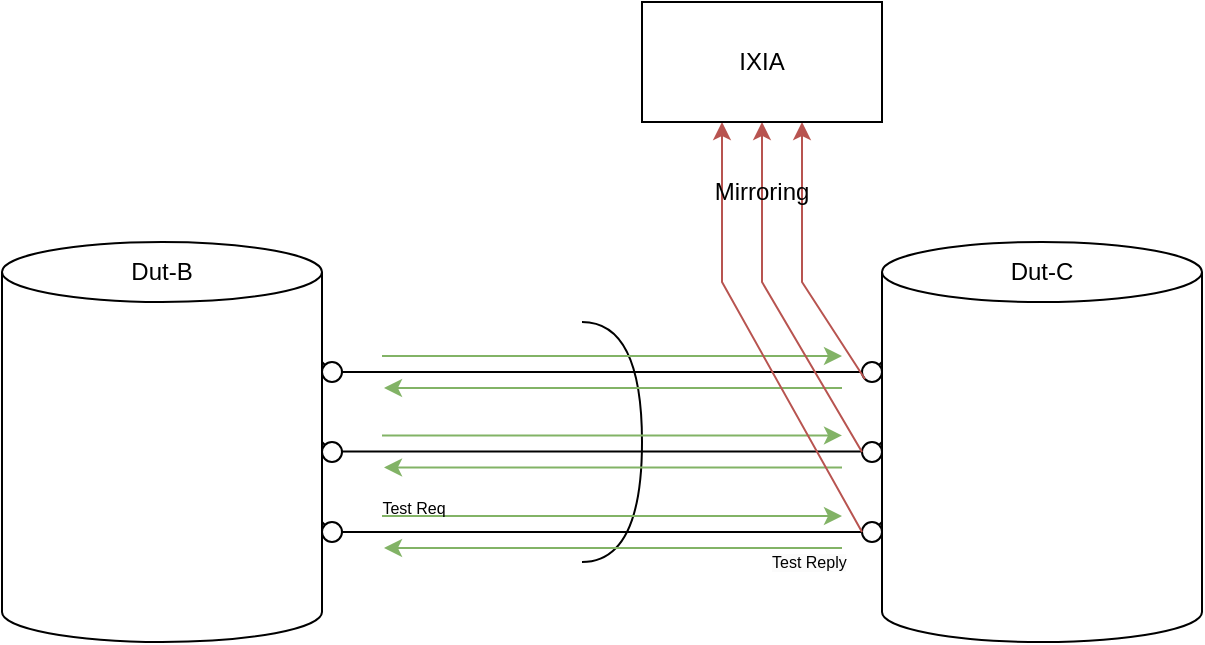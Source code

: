 <mxfile version="26.0.2">
  <diagram name="Page-1" id="tctH0HEX54gWm2UnL83J">
    <mxGraphModel dx="685" dy="434" grid="1" gridSize="10" guides="1" tooltips="1" connect="1" arrows="1" fold="1" page="1" pageScale="1" pageWidth="850" pageHeight="1100" math="0" shadow="0">
      <root>
        <mxCell id="0" />
        <mxCell id="1" parent="0" />
        <mxCell id="A66OA4wSnj8svBYIneyi-4" value="" style="endArrow=none;html=1;rounded=0;" edge="1" parent="1" source="A66OA4wSnj8svBYIneyi-28">
          <mxGeometry width="50" height="50" relative="1" as="geometry">
            <mxPoint x="280" y="280" as="sourcePoint" />
            <mxPoint x="560" y="280" as="targetPoint" />
          </mxGeometry>
        </mxCell>
        <mxCell id="A66OA4wSnj8svBYIneyi-7" value="" style="endArrow=none;html=1;rounded=0;" edge="1" parent="1" source="A66OA4wSnj8svBYIneyi-27">
          <mxGeometry width="50" height="50" relative="1" as="geometry">
            <mxPoint x="280" y="320" as="sourcePoint" />
            <mxPoint x="560" y="320" as="targetPoint" />
          </mxGeometry>
        </mxCell>
        <mxCell id="A66OA4wSnj8svBYIneyi-8" value="" style="endArrow=none;html=1;rounded=0;" edge="1" parent="1" source="A66OA4wSnj8svBYIneyi-26">
          <mxGeometry width="50" height="50" relative="1" as="geometry">
            <mxPoint x="280" y="360" as="sourcePoint" />
            <mxPoint x="560" y="360" as="targetPoint" />
          </mxGeometry>
        </mxCell>
        <mxCell id="A66OA4wSnj8svBYIneyi-11" value="" style="shape=requiredInterface;html=1;verticalLabelPosition=bottom;sketch=0;" vertex="1" parent="1">
          <mxGeometry x="410" y="260" width="30" height="120" as="geometry" />
        </mxCell>
        <mxCell id="A66OA4wSnj8svBYIneyi-28" value="" style="ellipse;whiteSpace=wrap;html=1;aspect=fixed;" vertex="1" parent="1">
          <mxGeometry x="550" y="280" width="10" height="10" as="geometry" />
        </mxCell>
        <mxCell id="A66OA4wSnj8svBYIneyi-27" value="" style="ellipse;whiteSpace=wrap;html=1;aspect=fixed;" vertex="1" parent="1">
          <mxGeometry x="550" y="320" width="10" height="10" as="geometry" />
        </mxCell>
        <mxCell id="A66OA4wSnj8svBYIneyi-26" value="" style="ellipse;whiteSpace=wrap;html=1;aspect=fixed;" vertex="1" parent="1">
          <mxGeometry x="550" y="360" width="10" height="10" as="geometry" />
        </mxCell>
        <mxCell id="A66OA4wSnj8svBYIneyi-35" value="" style="endArrow=none;html=1;rounded=0;" edge="1" parent="1" target="A66OA4wSnj8svBYIneyi-25">
          <mxGeometry width="50" height="50" relative="1" as="geometry">
            <mxPoint x="280" y="280" as="sourcePoint" />
            <mxPoint x="550" y="285" as="targetPoint" />
          </mxGeometry>
        </mxCell>
        <mxCell id="A66OA4wSnj8svBYIneyi-25" value="" style="ellipse;whiteSpace=wrap;html=1;aspect=fixed;" vertex="1" parent="1">
          <mxGeometry x="280" y="280" width="10" height="10" as="geometry" />
        </mxCell>
        <mxCell id="A66OA4wSnj8svBYIneyi-37" value="" style="endArrow=none;html=1;rounded=0;" edge="1" parent="1" target="A66OA4wSnj8svBYIneyi-36">
          <mxGeometry width="50" height="50" relative="1" as="geometry">
            <mxPoint x="280" y="320" as="sourcePoint" />
            <mxPoint x="550" y="325" as="targetPoint" />
          </mxGeometry>
        </mxCell>
        <mxCell id="A66OA4wSnj8svBYIneyi-36" value="" style="ellipse;whiteSpace=wrap;html=1;aspect=fixed;" vertex="1" parent="1">
          <mxGeometry x="280" y="320" width="10" height="10" as="geometry" />
        </mxCell>
        <mxCell id="A66OA4wSnj8svBYIneyi-38" value="" style="endArrow=none;html=1;rounded=0;" edge="1" parent="1" target="A66OA4wSnj8svBYIneyi-16">
          <mxGeometry width="50" height="50" relative="1" as="geometry">
            <mxPoint x="280" y="360" as="sourcePoint" />
            <mxPoint x="550" y="365" as="targetPoint" />
          </mxGeometry>
        </mxCell>
        <mxCell id="A66OA4wSnj8svBYIneyi-16" value="" style="ellipse;whiteSpace=wrap;html=1;aspect=fixed;" vertex="1" parent="1">
          <mxGeometry x="280" y="360" width="10" height="10" as="geometry" />
        </mxCell>
        <mxCell id="A66OA4wSnj8svBYIneyi-39" value="" style="endArrow=classic;html=1;rounded=0;fillColor=#d5e8d4;strokeColor=#82b366;" edge="1" parent="1">
          <mxGeometry width="50" height="50" relative="1" as="geometry">
            <mxPoint x="310" y="277" as="sourcePoint" />
            <mxPoint x="540" y="277" as="targetPoint" />
          </mxGeometry>
        </mxCell>
        <mxCell id="A66OA4wSnj8svBYIneyi-42" value="" style="endArrow=classic;html=1;rounded=0;fillColor=#d5e8d4;strokeColor=#82b366;" edge="1" parent="1">
          <mxGeometry width="50" height="50" relative="1" as="geometry">
            <mxPoint x="540" y="293" as="sourcePoint" />
            <mxPoint x="311" y="293" as="targetPoint" />
          </mxGeometry>
        </mxCell>
        <mxCell id="A66OA4wSnj8svBYIneyi-45" value="" style="endArrow=none;html=1;rounded=0;exitX=1;exitY=0.5;exitDx=0;exitDy=0;entryX=0;entryY=0.5;entryDx=0;entryDy=0;" edge="1" parent="1" source="A66OA4wSnj8svBYIneyi-25" target="A66OA4wSnj8svBYIneyi-28">
          <mxGeometry width="50" height="50" relative="1" as="geometry">
            <mxPoint x="400" y="420" as="sourcePoint" />
            <mxPoint x="570" y="500" as="targetPoint" />
          </mxGeometry>
        </mxCell>
        <mxCell id="A66OA4wSnj8svBYIneyi-49" value="" style="endArrow=classic;html=1;rounded=0;fillColor=#d5e8d4;strokeColor=#82b366;" edge="1" parent="1">
          <mxGeometry width="50" height="50" relative="1" as="geometry">
            <mxPoint x="310" y="316.71" as="sourcePoint" />
            <mxPoint x="540" y="316.71" as="targetPoint" />
          </mxGeometry>
        </mxCell>
        <mxCell id="A66OA4wSnj8svBYIneyi-50" value="" style="endArrow=classic;html=1;rounded=0;fillColor=#d5e8d4;strokeColor=#82b366;" edge="1" parent="1">
          <mxGeometry width="50" height="50" relative="1" as="geometry">
            <mxPoint x="540" y="332.71" as="sourcePoint" />
            <mxPoint x="311" y="332.71" as="targetPoint" />
          </mxGeometry>
        </mxCell>
        <mxCell id="A66OA4wSnj8svBYIneyi-51" value="" style="endArrow=none;html=1;rounded=0;exitX=1;exitY=0.5;exitDx=0;exitDy=0;entryX=0;entryY=0.5;entryDx=0;entryDy=0;" edge="1" parent="1">
          <mxGeometry width="50" height="50" relative="1" as="geometry">
            <mxPoint x="290" y="324.71" as="sourcePoint" />
            <mxPoint x="550" y="324.71" as="targetPoint" />
          </mxGeometry>
        </mxCell>
        <mxCell id="A66OA4wSnj8svBYIneyi-52" value="" style="endArrow=classic;html=1;rounded=0;fillColor=#d5e8d4;strokeColor=#82b366;" edge="1" parent="1">
          <mxGeometry width="50" height="50" relative="1" as="geometry">
            <mxPoint x="310" y="357" as="sourcePoint" />
            <mxPoint x="540" y="357" as="targetPoint" />
          </mxGeometry>
        </mxCell>
        <mxCell id="A66OA4wSnj8svBYIneyi-53" value="" style="endArrow=classic;html=1;rounded=0;fillColor=#d5e8d4;strokeColor=#82b366;" edge="1" parent="1">
          <mxGeometry width="50" height="50" relative="1" as="geometry">
            <mxPoint x="540" y="373" as="sourcePoint" />
            <mxPoint x="311" y="373" as="targetPoint" />
          </mxGeometry>
        </mxCell>
        <mxCell id="A66OA4wSnj8svBYIneyi-54" value="" style="endArrow=none;html=1;rounded=0;exitX=1;exitY=0.5;exitDx=0;exitDy=0;entryX=0;entryY=0.5;entryDx=0;entryDy=0;" edge="1" parent="1">
          <mxGeometry width="50" height="50" relative="1" as="geometry">
            <mxPoint x="290" y="365" as="sourcePoint" />
            <mxPoint x="550" y="365" as="targetPoint" />
          </mxGeometry>
        </mxCell>
        <mxCell id="A66OA4wSnj8svBYIneyi-55" value="" style="endArrow=classic;html=1;rounded=0;exitX=0;exitY=1;exitDx=0;exitDy=0;fillColor=#f8cecc;strokeColor=#b85450;" edge="1" parent="1" source="A66OA4wSnj8svBYIneyi-28">
          <mxGeometry width="50" height="50" relative="1" as="geometry">
            <mxPoint x="550" y="460" as="sourcePoint" />
            <mxPoint x="520" y="160" as="targetPoint" />
            <Array as="points">
              <mxPoint x="520" y="240" />
            </Array>
          </mxGeometry>
        </mxCell>
        <mxCell id="A66OA4wSnj8svBYIneyi-56" value="" style="endArrow=classic;html=1;rounded=0;fillColor=#f8cecc;strokeColor=#b85450;exitX=0;exitY=0.5;exitDx=0;exitDy=0;" edge="1" parent="1" source="A66OA4wSnj8svBYIneyi-27">
          <mxGeometry width="50" height="50" relative="1" as="geometry">
            <mxPoint x="430" y="320" as="sourcePoint" />
            <mxPoint x="500" y="160" as="targetPoint" />
            <Array as="points">
              <mxPoint x="500" y="240" />
            </Array>
          </mxGeometry>
        </mxCell>
        <mxCell id="A66OA4wSnj8svBYIneyi-57" value="" style="endArrow=classic;html=1;rounded=0;fillColor=#f8cecc;strokeColor=#b85450;exitX=0;exitY=0.5;exitDx=0;exitDy=0;" edge="1" parent="1" source="A66OA4wSnj8svBYIneyi-26">
          <mxGeometry width="50" height="50" relative="1" as="geometry">
            <mxPoint x="430" y="320" as="sourcePoint" />
            <mxPoint x="480" y="160" as="targetPoint" />
            <Array as="points">
              <mxPoint x="480" y="240" />
            </Array>
          </mxGeometry>
        </mxCell>
        <mxCell id="A66OA4wSnj8svBYIneyi-58" value="IXIA" style="rounded=0;whiteSpace=wrap;html=1;" vertex="1" parent="1">
          <mxGeometry x="440" y="100" width="120" height="60" as="geometry" />
        </mxCell>
        <mxCell id="A66OA4wSnj8svBYIneyi-59" value="Test Req" style="text;html=1;align=center;verticalAlign=middle;whiteSpace=wrap;rounded=0;fontSize=8;" vertex="1" parent="1">
          <mxGeometry x="306" y="348" width="40" height="10" as="geometry" />
        </mxCell>
        <mxCell id="A66OA4wSnj8svBYIneyi-61" value="&lt;span style=&quot;color: rgb(0, 0, 0); font-family: Helvetica; font-size: 8px; font-style: normal; font-variant-ligatures: normal; font-variant-caps: normal; font-weight: 400; letter-spacing: normal; orphans: 2; text-align: center; text-indent: 0px; text-transform: none; widows: 2; word-spacing: 0px; -webkit-text-stroke-width: 0px; white-space: normal; background-color: rgb(251, 251, 251); text-decoration-thickness: initial; text-decoration-style: initial; text-decoration-color: initial; float: none; display: inline !important;&quot;&gt;Test Reply&lt;/span&gt;" style="text;whiteSpace=wrap;html=1;" vertex="1" parent="1">
          <mxGeometry x="503" y="365" width="40" height="20" as="geometry" />
        </mxCell>
        <mxCell id="A66OA4wSnj8svBYIneyi-65" value="" style="group" vertex="1" connectable="0" parent="1">
          <mxGeometry x="560" y="220" width="160" height="200" as="geometry" />
        </mxCell>
        <mxCell id="A66OA4wSnj8svBYIneyi-3" value="" style="shape=cylinder3;whiteSpace=wrap;html=1;boundedLbl=1;backgroundOutline=1;size=15;" vertex="1" parent="A66OA4wSnj8svBYIneyi-65">
          <mxGeometry width="160" height="200" as="geometry" />
        </mxCell>
        <mxCell id="A66OA4wSnj8svBYIneyi-15" value="Dut-C" style="text;html=1;align=center;verticalAlign=middle;whiteSpace=wrap;rounded=0;" vertex="1" parent="A66OA4wSnj8svBYIneyi-65">
          <mxGeometry x="50" width="60" height="30" as="geometry" />
        </mxCell>
        <mxCell id="A66OA4wSnj8svBYIneyi-66" value="" style="group" vertex="1" connectable="0" parent="1">
          <mxGeometry x="120" y="220" width="160" height="200" as="geometry" />
        </mxCell>
        <mxCell id="A66OA4wSnj8svBYIneyi-2" value="" style="shape=cylinder3;whiteSpace=wrap;html=1;boundedLbl=1;backgroundOutline=1;size=15;" vertex="1" parent="A66OA4wSnj8svBYIneyi-66">
          <mxGeometry width="160" height="200" as="geometry" />
        </mxCell>
        <mxCell id="A66OA4wSnj8svBYIneyi-14" value="Dut-B" style="text;html=1;align=center;verticalAlign=middle;whiteSpace=wrap;rounded=0;" vertex="1" parent="A66OA4wSnj8svBYIneyi-66">
          <mxGeometry x="50" width="60" height="30" as="geometry" />
        </mxCell>
        <mxCell id="A66OA4wSnj8svBYIneyi-67" value="Mirroring" style="text;html=1;align=center;verticalAlign=middle;whiteSpace=wrap;rounded=0;" vertex="1" parent="1">
          <mxGeometry x="470" y="180" width="60" height="30" as="geometry" />
        </mxCell>
      </root>
    </mxGraphModel>
  </diagram>
</mxfile>
